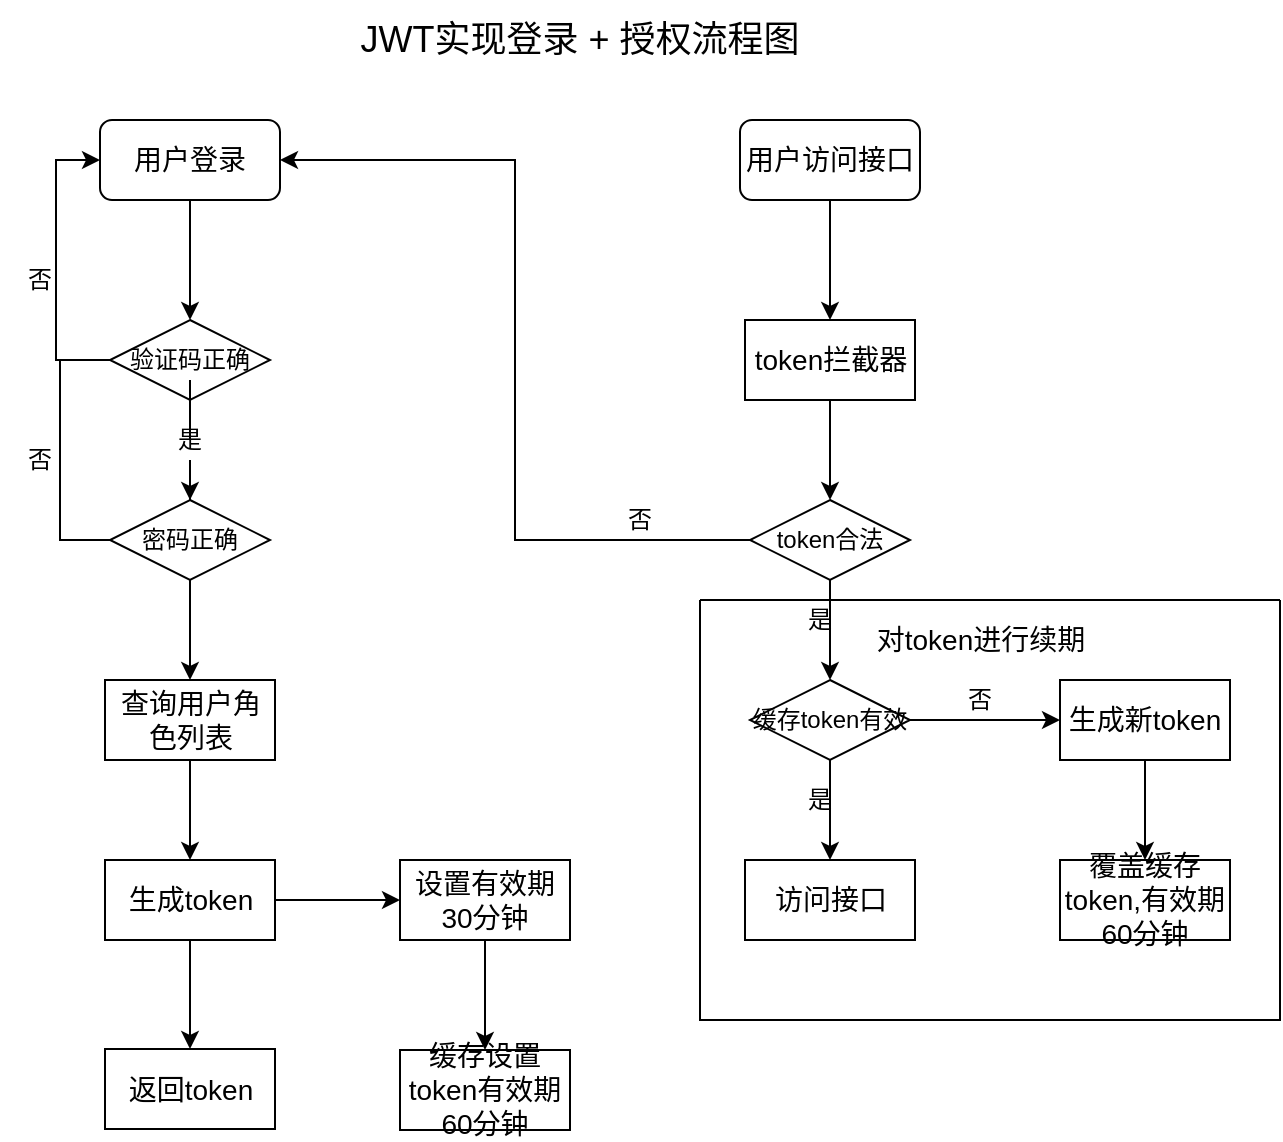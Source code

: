 <mxfile version="14.9.8" type="github"><diagram id="F2LuIYD5ltPJivyQO_Ps" name="Page-1"><mxGraphModel dx="868" dy="394" grid="1" gridSize="10" guides="1" tooltips="1" connect="1" arrows="1" fold="1" page="1" pageScale="1" pageWidth="827" pageHeight="1169" math="0" shadow="0"><root><mxCell id="0"/><mxCell id="1" parent="0"/><mxCell id="mUdiPuEia3PkGYIF4-o5-3" style="edgeStyle=orthogonalEdgeStyle;rounded=0;orthogonalLoop=1;jettySize=auto;html=1;exitX=0.5;exitY=1;exitDx=0;exitDy=0;entryX=0.5;entryY=0;entryDx=0;entryDy=0;" edge="1" parent="1" source="mUdiPuEia3PkGYIF4-o5-1"><mxGeometry relative="1" as="geometry"><mxPoint x="165" y="180" as="targetPoint"/></mxGeometry></mxCell><mxCell id="mUdiPuEia3PkGYIF4-o5-1" value="&lt;font style=&quot;font-size: 14px&quot;&gt;用户登录&lt;/font&gt;" style="rounded=1;whiteSpace=wrap;html=1;" vertex="1" parent="1"><mxGeometry x="120" y="80" width="90" height="40" as="geometry"/></mxCell><mxCell id="mUdiPuEia3PkGYIF4-o5-9" style="edgeStyle=orthogonalEdgeStyle;rounded=0;orthogonalLoop=1;jettySize=auto;html=1;exitX=0.5;exitY=1;exitDx=0;exitDy=0;startArrow=none;" edge="1" parent="1" source="mUdiPuEia3PkGYIF4-o5-10" target="mUdiPuEia3PkGYIF4-o5-8"><mxGeometry relative="1" as="geometry"/></mxCell><mxCell id="mUdiPuEia3PkGYIF4-o5-15" style="edgeStyle=orthogonalEdgeStyle;rounded=0;orthogonalLoop=1;jettySize=auto;html=1;exitX=0;exitY=0.5;exitDx=0;exitDy=0;entryX=0;entryY=0.5;entryDx=0;entryDy=0;" edge="1" parent="1" source="mUdiPuEia3PkGYIF4-o5-6" target="mUdiPuEia3PkGYIF4-o5-1"><mxGeometry relative="1" as="geometry"><mxPoint x="70" y="180" as="targetPoint"/><Array as="points"><mxPoint x="98" y="200"/><mxPoint x="98" y="100"/></Array></mxGeometry></mxCell><mxCell id="mUdiPuEia3PkGYIF4-o5-6" value="验证码正确" style="rhombus;whiteSpace=wrap;html=1;" vertex="1" parent="1"><mxGeometry x="125" y="180" width="80" height="40" as="geometry"/></mxCell><mxCell id="mUdiPuEia3PkGYIF4-o5-13" style="edgeStyle=orthogonalEdgeStyle;rounded=0;orthogonalLoop=1;jettySize=auto;html=1;exitX=0.5;exitY=1;exitDx=0;exitDy=0;entryX=0.5;entryY=0;entryDx=0;entryDy=0;" edge="1" parent="1" source="mUdiPuEia3PkGYIF4-o5-8" target="mUdiPuEia3PkGYIF4-o5-12"><mxGeometry relative="1" as="geometry"/></mxCell><mxCell id="mUdiPuEia3PkGYIF4-o5-18" style="edgeStyle=orthogonalEdgeStyle;rounded=0;orthogonalLoop=1;jettySize=auto;html=1;exitX=0;exitY=0.5;exitDx=0;exitDy=0;endArrow=none;endFill=0;" edge="1" parent="1" source="mUdiPuEia3PkGYIF4-o5-8"><mxGeometry relative="1" as="geometry"><mxPoint x="100" y="200" as="targetPoint"/><Array as="points"><mxPoint x="100" y="290"/></Array></mxGeometry></mxCell><mxCell id="mUdiPuEia3PkGYIF4-o5-8" value="密码正确" style="rhombus;whiteSpace=wrap;html=1;" vertex="1" parent="1"><mxGeometry x="125" y="270" width="80" height="40" as="geometry"/></mxCell><mxCell id="mUdiPuEia3PkGYIF4-o5-10" value="是" style="text;html=1;strokeColor=none;fillColor=none;align=center;verticalAlign=middle;whiteSpace=wrap;rounded=0;" vertex="1" parent="1"><mxGeometry x="145" y="230" width="40" height="20" as="geometry"/></mxCell><mxCell id="mUdiPuEia3PkGYIF4-o5-11" value="" style="edgeStyle=orthogonalEdgeStyle;rounded=0;orthogonalLoop=1;jettySize=auto;html=1;exitX=0.5;exitY=1;exitDx=0;exitDy=0;endArrow=none;" edge="1" parent="1" source="mUdiPuEia3PkGYIF4-o5-6" target="mUdiPuEia3PkGYIF4-o5-10"><mxGeometry relative="1" as="geometry"><mxPoint x="165" y="220" as="sourcePoint"/><mxPoint x="165" y="270" as="targetPoint"/></mxGeometry></mxCell><mxCell id="mUdiPuEia3PkGYIF4-o5-21" style="edgeStyle=orthogonalEdgeStyle;rounded=0;orthogonalLoop=1;jettySize=auto;html=1;exitX=0.5;exitY=1;exitDx=0;exitDy=0;entryX=0.5;entryY=0;entryDx=0;entryDy=0;" edge="1" parent="1" source="mUdiPuEia3PkGYIF4-o5-12" target="mUdiPuEia3PkGYIF4-o5-20"><mxGeometry relative="1" as="geometry"/></mxCell><mxCell id="mUdiPuEia3PkGYIF4-o5-12" value="&lt;font style=&quot;font-size: 14px&quot;&gt;查询用户角色列表&lt;/font&gt;" style="rounded=0;whiteSpace=wrap;html=1;" vertex="1" parent="1"><mxGeometry x="122.5" y="360" width="85" height="40" as="geometry"/></mxCell><mxCell id="mUdiPuEia3PkGYIF4-o5-19" value="否" style="text;html=1;strokeColor=none;fillColor=none;align=center;verticalAlign=middle;whiteSpace=wrap;rounded=0;" vertex="1" parent="1"><mxGeometry x="70" y="240" width="40" height="20" as="geometry"/></mxCell><mxCell id="mUdiPuEia3PkGYIF4-o5-23" style="edgeStyle=orthogonalEdgeStyle;rounded=0;orthogonalLoop=1;jettySize=auto;html=1;exitX=0.5;exitY=1;exitDx=0;exitDy=0;entryX=0.5;entryY=0;entryDx=0;entryDy=0;" edge="1" parent="1" source="mUdiPuEia3PkGYIF4-o5-20" target="mUdiPuEia3PkGYIF4-o5-22"><mxGeometry relative="1" as="geometry"/></mxCell><mxCell id="mUdiPuEia3PkGYIF4-o5-28" style="edgeStyle=orthogonalEdgeStyle;rounded=0;orthogonalLoop=1;jettySize=auto;html=1;exitX=1;exitY=0.5;exitDx=0;exitDy=0;entryX=0;entryY=0.5;entryDx=0;entryDy=0;" edge="1" parent="1" source="mUdiPuEia3PkGYIF4-o5-20" target="mUdiPuEia3PkGYIF4-o5-27"><mxGeometry relative="1" as="geometry"/></mxCell><mxCell id="mUdiPuEia3PkGYIF4-o5-20" value="&lt;font style=&quot;font-size: 14px&quot;&gt;生成token&lt;/font&gt;" style="rounded=0;whiteSpace=wrap;html=1;" vertex="1" parent="1"><mxGeometry x="122.5" y="450" width="85" height="40" as="geometry"/></mxCell><mxCell id="mUdiPuEia3PkGYIF4-o5-22" value="&lt;font style=&quot;font-size: 14px&quot;&gt;返回token&lt;/font&gt;" style="rounded=0;whiteSpace=wrap;html=1;" vertex="1" parent="1"><mxGeometry x="122.5" y="544.5" width="85" height="40" as="geometry"/></mxCell><mxCell id="mUdiPuEia3PkGYIF4-o5-33" style="edgeStyle=orthogonalEdgeStyle;rounded=0;orthogonalLoop=1;jettySize=auto;html=1;exitX=0.5;exitY=1;exitDx=0;exitDy=0;entryX=0.5;entryY=0;entryDx=0;entryDy=0;" edge="1" parent="1" source="mUdiPuEia3PkGYIF4-o5-25" target="mUdiPuEia3PkGYIF4-o5-32"><mxGeometry relative="1" as="geometry"/></mxCell><mxCell id="mUdiPuEia3PkGYIF4-o5-25" value="&lt;font style=&quot;font-size: 14px&quot;&gt;用户访问接口&lt;/font&gt;" style="rounded=1;whiteSpace=wrap;html=1;" vertex="1" parent="1"><mxGeometry x="440" y="80" width="90" height="40" as="geometry"/></mxCell><mxCell id="mUdiPuEia3PkGYIF4-o5-31" style="edgeStyle=orthogonalEdgeStyle;rounded=0;orthogonalLoop=1;jettySize=auto;html=1;exitX=0.5;exitY=1;exitDx=0;exitDy=0;entryX=0.5;entryY=0;entryDx=0;entryDy=0;" edge="1" parent="1" source="mUdiPuEia3PkGYIF4-o5-27" target="mUdiPuEia3PkGYIF4-o5-29"><mxGeometry relative="1" as="geometry"/></mxCell><mxCell id="mUdiPuEia3PkGYIF4-o5-27" value="&lt;font style=&quot;font-size: 14px&quot;&gt;设置有效期30分钟&lt;/font&gt;" style="rounded=0;whiteSpace=wrap;html=1;" vertex="1" parent="1"><mxGeometry x="270" y="450" width="85" height="40" as="geometry"/></mxCell><mxCell id="mUdiPuEia3PkGYIF4-o5-29" value="&lt;font style=&quot;font-size: 14px&quot;&gt;缓存设置token有效期60分钟&lt;/font&gt;" style="rounded=0;whiteSpace=wrap;html=1;" vertex="1" parent="1"><mxGeometry x="270" y="545" width="85" height="40" as="geometry"/></mxCell><mxCell id="mUdiPuEia3PkGYIF4-o5-35" style="edgeStyle=orthogonalEdgeStyle;rounded=0;orthogonalLoop=1;jettySize=auto;html=1;exitX=0.5;exitY=1;exitDx=0;exitDy=0;entryX=0.5;entryY=0;entryDx=0;entryDy=0;" edge="1" parent="1" source="mUdiPuEia3PkGYIF4-o5-32" target="mUdiPuEia3PkGYIF4-o5-34"><mxGeometry relative="1" as="geometry"/></mxCell><mxCell id="mUdiPuEia3PkGYIF4-o5-32" value="&lt;span style=&quot;font-size: 14px&quot;&gt;token拦截器&lt;/span&gt;" style="rounded=0;whiteSpace=wrap;html=1;" vertex="1" parent="1"><mxGeometry x="442.5" y="180" width="85" height="40" as="geometry"/></mxCell><mxCell id="mUdiPuEia3PkGYIF4-o5-37" style="edgeStyle=orthogonalEdgeStyle;rounded=0;orthogonalLoop=1;jettySize=auto;html=1;exitX=0.5;exitY=1;exitDx=0;exitDy=0;entryX=0.5;entryY=0;entryDx=0;entryDy=0;" edge="1" parent="1" source="mUdiPuEia3PkGYIF4-o5-34" target="mUdiPuEia3PkGYIF4-o5-36"><mxGeometry relative="1" as="geometry"/></mxCell><mxCell id="mUdiPuEia3PkGYIF4-o5-42" style="edgeStyle=orthogonalEdgeStyle;rounded=0;orthogonalLoop=1;jettySize=auto;html=1;exitX=0;exitY=0.5;exitDx=0;exitDy=0;entryX=1;entryY=0.5;entryDx=0;entryDy=0;" edge="1" parent="1" source="mUdiPuEia3PkGYIF4-o5-34" target="mUdiPuEia3PkGYIF4-o5-1"><mxGeometry relative="1" as="geometry"/></mxCell><mxCell id="mUdiPuEia3PkGYIF4-o5-34" value="token合法" style="rhombus;whiteSpace=wrap;html=1;" vertex="1" parent="1"><mxGeometry x="445" y="270" width="80" height="40" as="geometry"/></mxCell><mxCell id="mUdiPuEia3PkGYIF4-o5-40" style="edgeStyle=orthogonalEdgeStyle;rounded=0;orthogonalLoop=1;jettySize=auto;html=1;exitX=0.5;exitY=1;exitDx=0;exitDy=0;entryX=0.5;entryY=0;entryDx=0;entryDy=0;" edge="1" parent="1" source="mUdiPuEia3PkGYIF4-o5-36" target="mUdiPuEia3PkGYIF4-o5-39"><mxGeometry relative="1" as="geometry"/></mxCell><mxCell id="mUdiPuEia3PkGYIF4-o5-48" style="edgeStyle=orthogonalEdgeStyle;rounded=0;orthogonalLoop=1;jettySize=auto;html=1;exitX=1;exitY=0.5;exitDx=0;exitDy=0;entryX=0;entryY=0.5;entryDx=0;entryDy=0;endArrow=classic;endFill=1;" edge="1" parent="1" source="mUdiPuEia3PkGYIF4-o5-36" target="mUdiPuEia3PkGYIF4-o5-47"><mxGeometry relative="1" as="geometry"/></mxCell><mxCell id="mUdiPuEia3PkGYIF4-o5-36" value="缓存token有效" style="rhombus;whiteSpace=wrap;html=1;" vertex="1" parent="1"><mxGeometry x="445" y="360" width="80" height="40" as="geometry"/></mxCell><mxCell id="mUdiPuEia3PkGYIF4-o5-38" value="是" style="text;html=1;strokeColor=none;fillColor=none;align=center;verticalAlign=middle;whiteSpace=wrap;rounded=0;" vertex="1" parent="1"><mxGeometry x="460" y="320" width="40" height="20" as="geometry"/></mxCell><mxCell id="mUdiPuEia3PkGYIF4-o5-39" value="&lt;font style=&quot;font-size: 14px&quot;&gt;访问接口&lt;/font&gt;" style="rounded=0;whiteSpace=wrap;html=1;" vertex="1" parent="1"><mxGeometry x="442.5" y="450" width="85" height="40" as="geometry"/></mxCell><mxCell id="mUdiPuEia3PkGYIF4-o5-41" value="是" style="text;html=1;strokeColor=none;fillColor=none;align=center;verticalAlign=middle;whiteSpace=wrap;rounded=0;" vertex="1" parent="1"><mxGeometry x="460" y="410" width="40" height="20" as="geometry"/></mxCell><mxCell id="mUdiPuEia3PkGYIF4-o5-43" value="否" style="text;html=1;strokeColor=none;fillColor=none;align=center;verticalAlign=middle;whiteSpace=wrap;rounded=0;" vertex="1" parent="1"><mxGeometry x="370" y="270" width="40" height="20" as="geometry"/></mxCell><mxCell id="mUdiPuEia3PkGYIF4-o5-46" value="否" style="text;html=1;strokeColor=none;fillColor=none;align=center;verticalAlign=middle;whiteSpace=wrap;rounded=0;" vertex="1" parent="1"><mxGeometry x="70" y="150" width="40" height="20" as="geometry"/></mxCell><mxCell id="mUdiPuEia3PkGYIF4-o5-50" style="edgeStyle=orthogonalEdgeStyle;rounded=0;orthogonalLoop=1;jettySize=auto;html=1;exitX=0.5;exitY=1;exitDx=0;exitDy=0;entryX=0.5;entryY=0;entryDx=0;entryDy=0;endArrow=classic;endFill=1;" edge="1" parent="1" source="mUdiPuEia3PkGYIF4-o5-47" target="mUdiPuEia3PkGYIF4-o5-49"><mxGeometry relative="1" as="geometry"/></mxCell><mxCell id="mUdiPuEia3PkGYIF4-o5-47" value="&lt;font style=&quot;font-size: 14px&quot;&gt;生成新token&lt;/font&gt;" style="rounded=0;whiteSpace=wrap;html=1;" vertex="1" parent="1"><mxGeometry x="600" y="360" width="85" height="40" as="geometry"/></mxCell><mxCell id="mUdiPuEia3PkGYIF4-o5-49" value="&lt;font style=&quot;font-size: 14px&quot;&gt;覆盖缓存token,有效期60分钟&lt;/font&gt;" style="rounded=0;whiteSpace=wrap;html=1;" vertex="1" parent="1"><mxGeometry x="600" y="450" width="85" height="40" as="geometry"/></mxCell><mxCell id="mUdiPuEia3PkGYIF4-o5-51" value="否" style="text;html=1;strokeColor=none;fillColor=none;align=center;verticalAlign=middle;whiteSpace=wrap;rounded=0;" vertex="1" parent="1"><mxGeometry x="540" y="360" width="40" height="20" as="geometry"/></mxCell><mxCell id="mUdiPuEia3PkGYIF4-o5-54" value="" style="swimlane;startSize=0;" vertex="1" parent="1"><mxGeometry x="420" y="320" width="290" height="210" as="geometry"><mxRectangle x="420" y="320" width="50" height="40" as="alternateBounds"/></mxGeometry></mxCell><mxCell id="mUdiPuEia3PkGYIF4-o5-55" value="&lt;font style=&quot;font-size: 14px&quot;&gt;对token进行续期&lt;/font&gt;" style="text;html=1;align=center;verticalAlign=middle;resizable=0;points=[];autosize=1;strokeColor=none;" vertex="1" parent="mUdiPuEia3PkGYIF4-o5-54"><mxGeometry x="80" y="10" width="120" height="20" as="geometry"/></mxCell><mxCell id="mUdiPuEia3PkGYIF4-o5-56" value="&lt;font style=&quot;font-size: 18px&quot;&gt;JWT实现登录 + 授权流程图&lt;/font&gt;" style="text;html=1;strokeColor=none;fillColor=none;align=center;verticalAlign=middle;whiteSpace=wrap;rounded=0;" vertex="1" parent="1"><mxGeometry x="240" y="20" width="240" height="40" as="geometry"/></mxCell></root></mxGraphModel></diagram></mxfile>